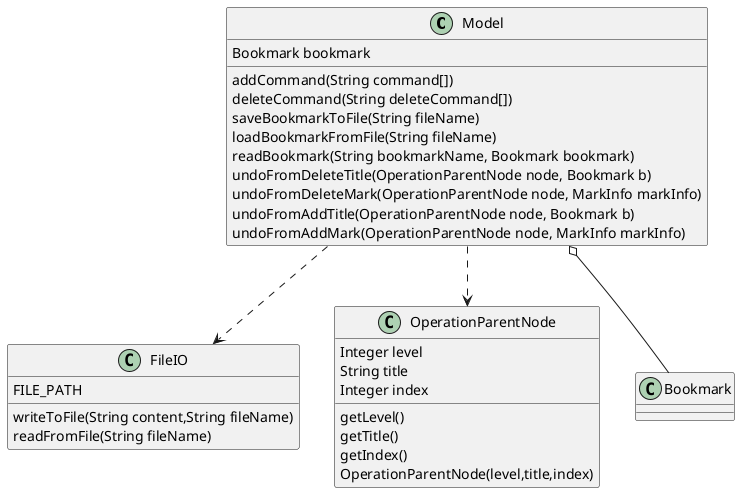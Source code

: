 @startuml
'https://plantuml.com/class-diagram
class Model{
Bookmark bookmark
addCommand(String command[])
deleteCommand(String deleteCommand[])
saveBookmarkToFile(String fileName)
loadBookmarkFromFile(String fileName)
readBookmark(String bookmarkName, Bookmark bookmark)
undoFromDeleteTitle(OperationParentNode node, Bookmark b)
undoFromDeleteMark(OperationParentNode node, MarkInfo markInfo)
undoFromAddTitle(OperationParentNode node, Bookmark b)
undoFromAddMark(OperationParentNode node, MarkInfo markInfo)
}

class FileIO{
FILE_PATH
writeToFile(String content,String fileName)
readFromFile(String fileName)
}

class OperationParentNode{
Integer level
String title
Integer index
getLevel()
getTitle()
getIndex()
OperationParentNode(level,title,index)
}

'Model 依赖了FileIO
Model ..> FileIO
Model ..> OperationParentNode
Model o-- Bookmark
class Bookmark{
}
@enduml
